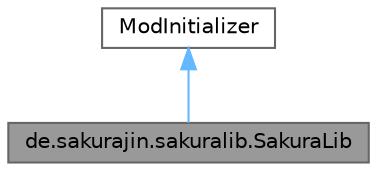 digraph "de.sakurajin.sakuralib.SakuraLib"
{
 // LATEX_PDF_SIZE
  bgcolor="transparent";
  edge [fontname=Helvetica,fontsize=10,labelfontname=Helvetica,labelfontsize=10];
  node [fontname=Helvetica,fontsize=10,shape=box,height=0.2,width=0.4];
  Node1 [label="de.sakurajin.sakuralib.SakuraLib",height=0.2,width=0.4,color="gray40", fillcolor="grey60", style="filled", fontcolor="black",tooltip=" "];
  Node2 -> Node1 [dir="back",color="steelblue1",style="solid"];
  Node2 [label="ModInitializer",height=0.2,width=0.4,color="gray40", fillcolor="white", style="filled",tooltip=" "];
}
